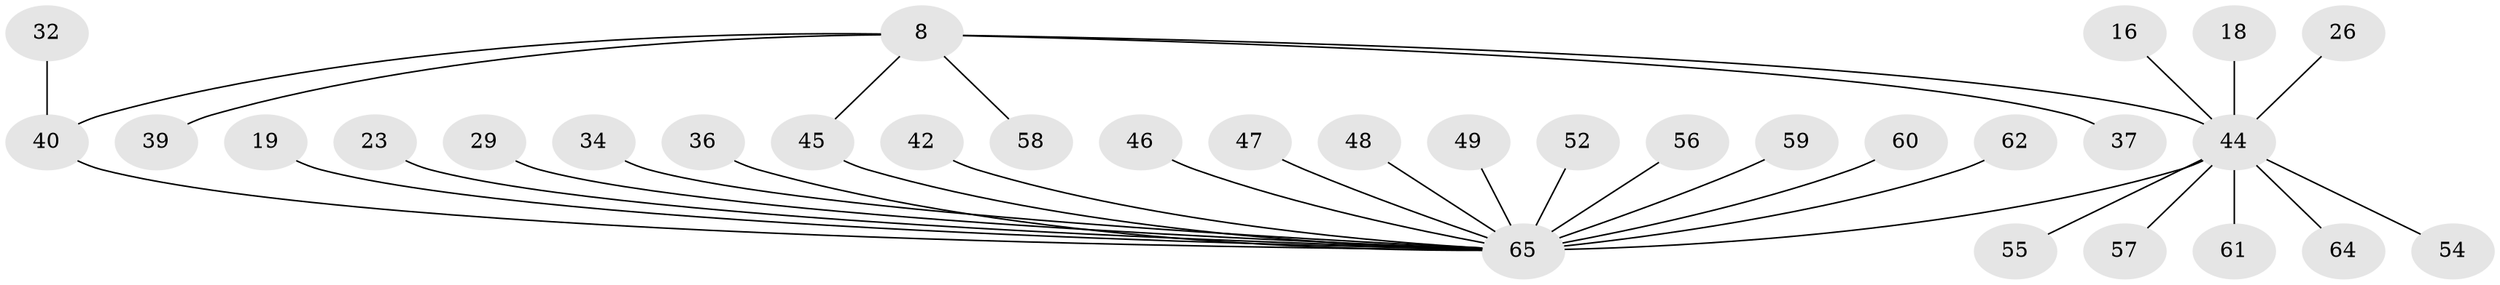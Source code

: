 // original degree distribution, {13: 0.015384615384615385, 5: 0.046153846153846156, 7: 0.046153846153846156, 4: 0.046153846153846156, 6: 0.015384615384615385, 8: 0.015384615384615385, 3: 0.09230769230769231, 10: 0.015384615384615385, 1: 0.5384615384615384, 2: 0.16923076923076924}
// Generated by graph-tools (version 1.1) at 2025/54/03/09/25 04:54:51]
// undirected, 32 vertices, 33 edges
graph export_dot {
graph [start="1"]
  node [color=gray90,style=filled];
  8;
  16;
  18;
  19;
  23;
  26;
  29 [super="+22"];
  32;
  34 [super="+21+33"];
  36;
  37;
  39;
  40 [super="+9"];
  42;
  44 [super="+38+11+12+43"];
  45 [super="+17+31+28"];
  46 [super="+41"];
  47;
  48;
  49;
  52;
  54 [super="+53"];
  55;
  56 [super="+51"];
  57;
  58 [super="+30"];
  59;
  60;
  61 [super="+50"];
  62;
  64;
  65 [super="+1+63"];
  8 -- 37;
  8 -- 39;
  8 -- 58;
  8 -- 44 [weight=2];
  8 -- 40 [weight=2];
  8 -- 45;
  16 -- 44;
  18 -- 44;
  19 -- 65;
  23 -- 65;
  26 -- 44;
  29 -- 65;
  32 -- 40;
  34 -- 65;
  36 -- 65;
  40 -- 65;
  42 -- 65;
  44 -- 65 [weight=9];
  44 -- 64;
  44 -- 54;
  44 -- 55;
  44 -- 57;
  44 -- 61;
  45 -- 65 [weight=3];
  46 -- 65;
  47 -- 65;
  48 -- 65;
  49 -- 65;
  52 -- 65;
  56 -- 65;
  59 -- 65;
  60 -- 65;
  62 -- 65;
}
